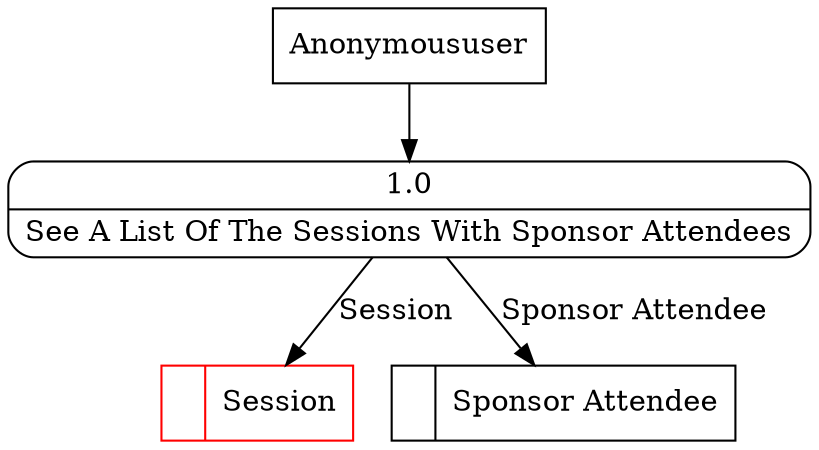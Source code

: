 digraph dfd2{ 
node[shape=record]
200 [label="<f0>  |<f1> Session " color=red];
201 [label="<f0>  |<f1> Sponsor Attendee " ];
202 [label="Anonymoususer" shape=box];
203 [label="{<f0> 1.0|<f1> See A List Of The Sessions With Sponsor Attendees }" shape=Mrecord];
202 -> 203
203 -> 200 [label="Session"]
203 -> 201 [label="Sponsor Attendee"]
}